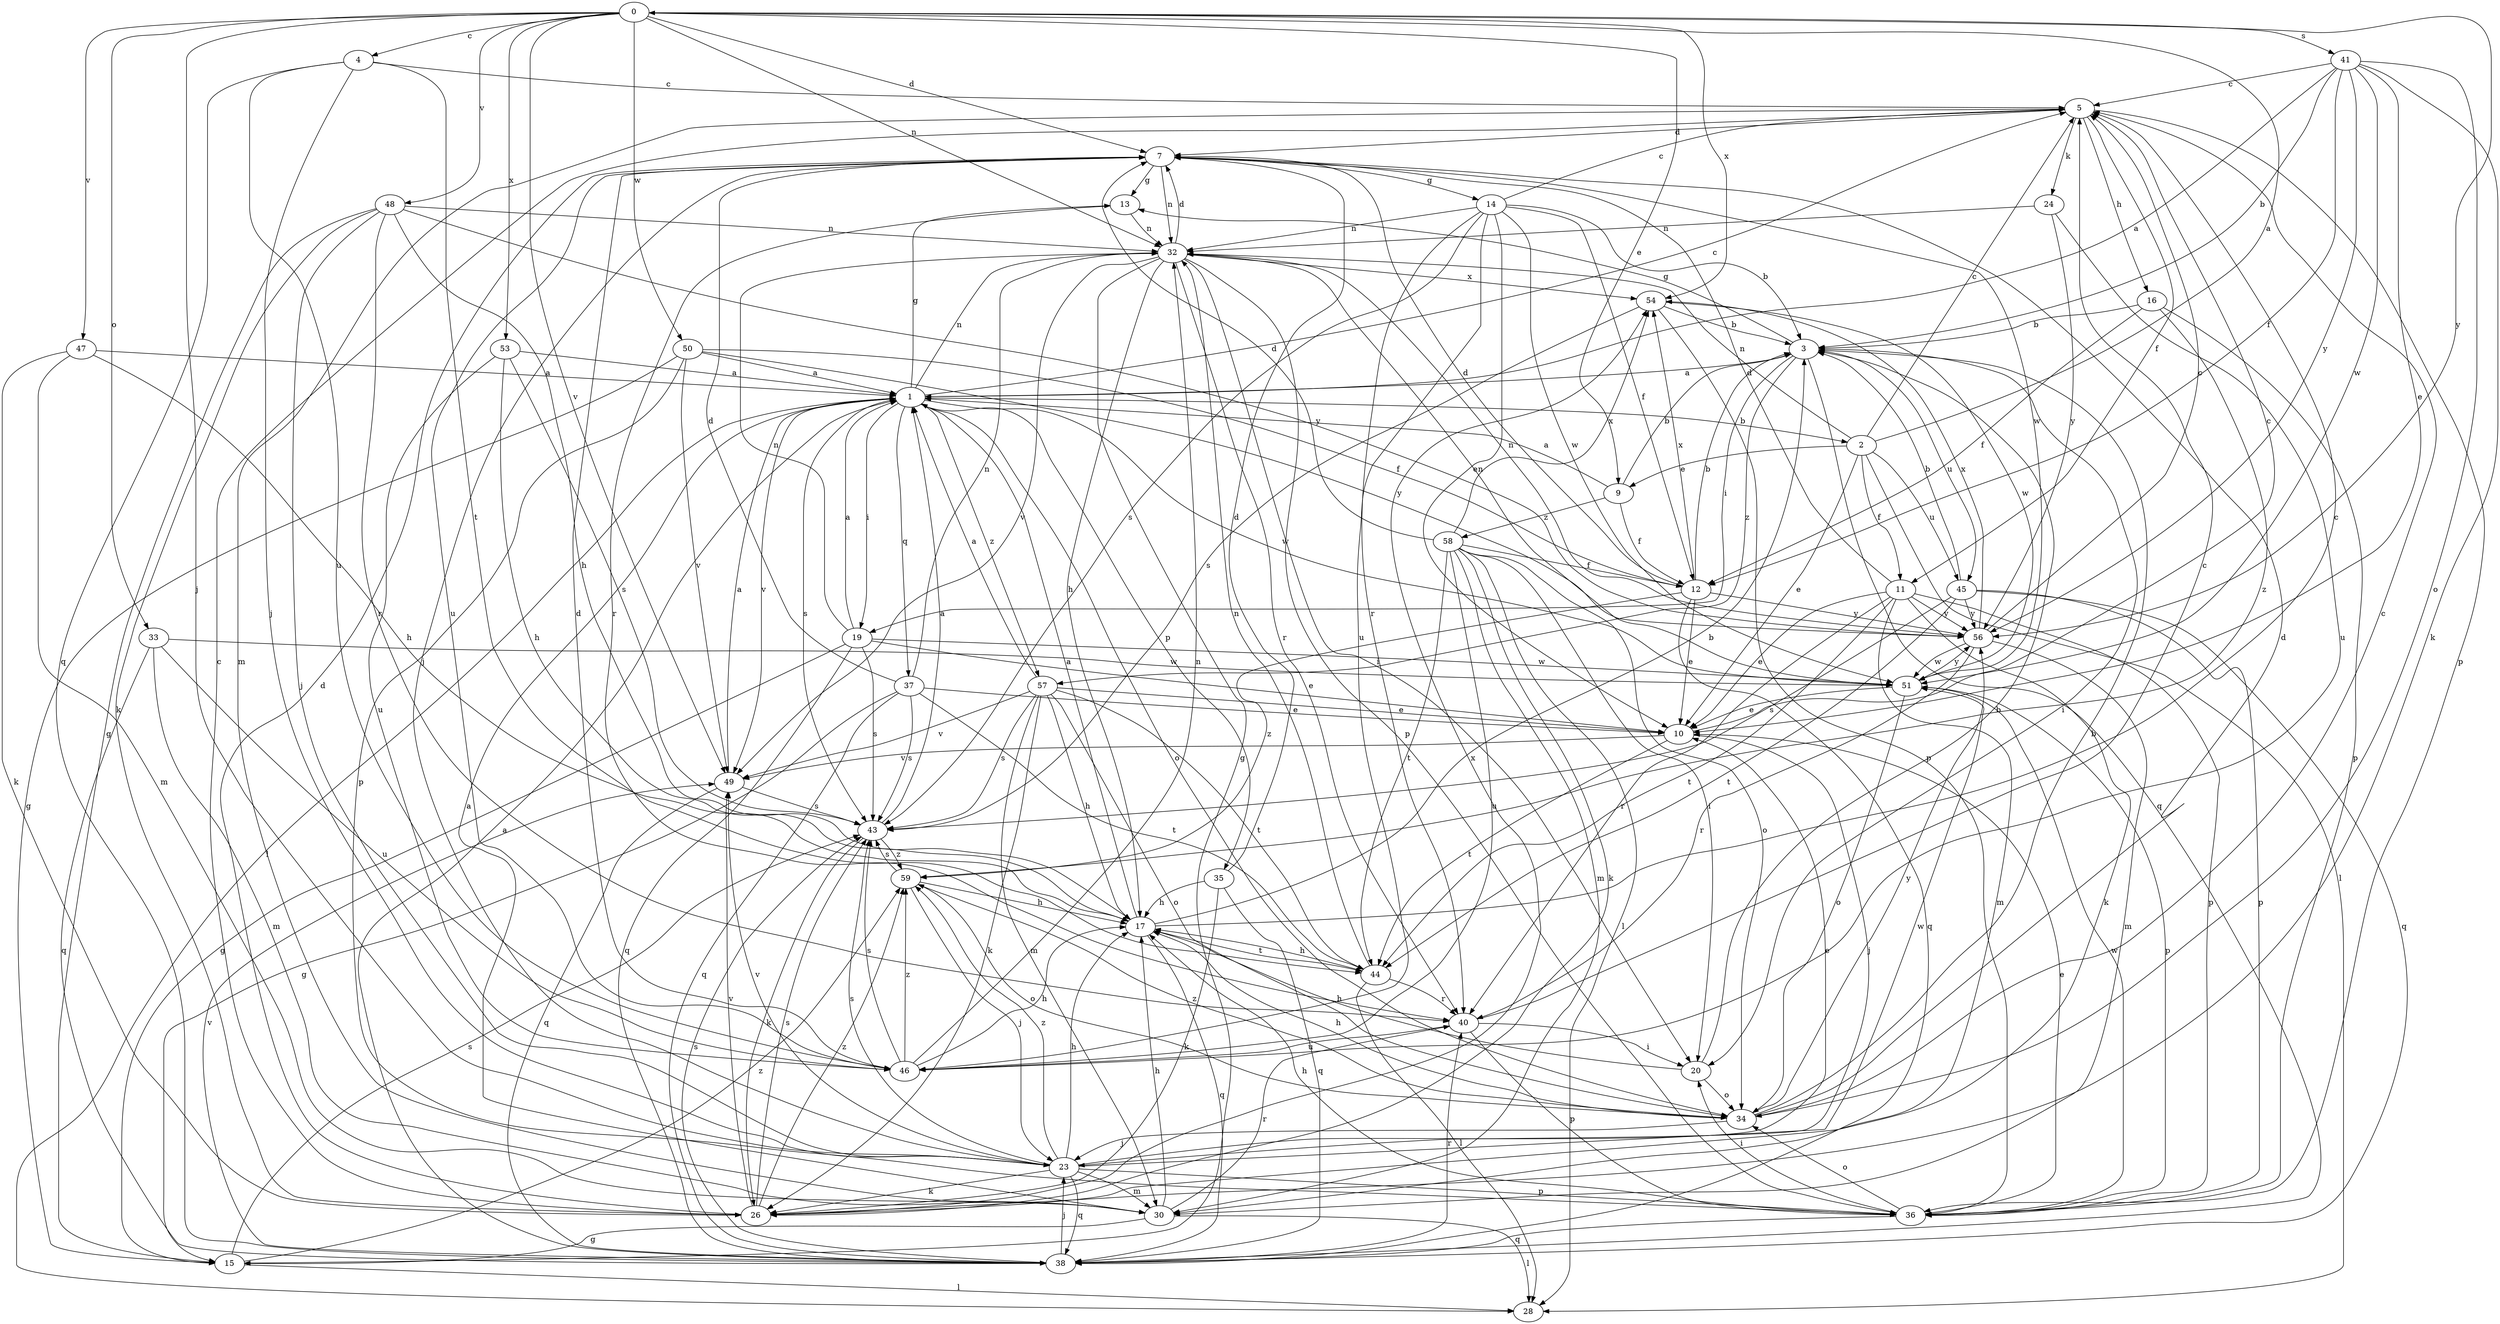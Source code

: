 strict digraph  {
0;
1;
2;
3;
4;
5;
7;
9;
10;
11;
12;
13;
14;
15;
16;
17;
19;
20;
23;
24;
26;
28;
30;
32;
33;
34;
35;
36;
37;
38;
40;
41;
43;
44;
45;
46;
47;
48;
49;
50;
51;
53;
54;
56;
57;
58;
59;
0 -> 4  [label=c];
0 -> 7  [label=d];
0 -> 9  [label=e];
0 -> 23  [label=j];
0 -> 32  [label=n];
0 -> 33  [label=o];
0 -> 41  [label=s];
0 -> 47  [label=v];
0 -> 48  [label=v];
0 -> 49  [label=v];
0 -> 50  [label=w];
0 -> 53  [label=x];
0 -> 54  [label=x];
0 -> 56  [label=y];
1 -> 2  [label=b];
1 -> 5  [label=c];
1 -> 13  [label=g];
1 -> 19  [label=i];
1 -> 28  [label=l];
1 -> 32  [label=n];
1 -> 34  [label=o];
1 -> 35  [label=p];
1 -> 37  [label=q];
1 -> 43  [label=s];
1 -> 49  [label=v];
1 -> 51  [label=w];
1 -> 57  [label=z];
2 -> 0  [label=a];
2 -> 5  [label=c];
2 -> 9  [label=e];
2 -> 10  [label=e];
2 -> 11  [label=f];
2 -> 28  [label=l];
2 -> 32  [label=n];
2 -> 45  [label=u];
3 -> 1  [label=a];
3 -> 13  [label=g];
3 -> 19  [label=i];
3 -> 20  [label=i];
3 -> 38  [label=q];
3 -> 45  [label=u];
3 -> 57  [label=z];
4 -> 5  [label=c];
4 -> 23  [label=j];
4 -> 38  [label=q];
4 -> 44  [label=t];
4 -> 46  [label=u];
5 -> 7  [label=d];
5 -> 11  [label=f];
5 -> 16  [label=h];
5 -> 24  [label=k];
5 -> 30  [label=m];
5 -> 36  [label=p];
7 -> 13  [label=g];
7 -> 14  [label=g];
7 -> 23  [label=j];
7 -> 32  [label=n];
7 -> 46  [label=u];
7 -> 51  [label=w];
9 -> 1  [label=a];
9 -> 3  [label=b];
9 -> 12  [label=f];
9 -> 58  [label=z];
10 -> 5  [label=c];
10 -> 23  [label=j];
10 -> 44  [label=t];
10 -> 49  [label=v];
11 -> 7  [label=d];
11 -> 10  [label=e];
11 -> 26  [label=k];
11 -> 30  [label=m];
11 -> 36  [label=p];
11 -> 40  [label=r];
11 -> 44  [label=t];
11 -> 56  [label=y];
12 -> 3  [label=b];
12 -> 7  [label=d];
12 -> 10  [label=e];
12 -> 38  [label=q];
12 -> 54  [label=x];
12 -> 56  [label=y];
12 -> 59  [label=z];
13 -> 32  [label=n];
13 -> 40  [label=r];
14 -> 3  [label=b];
14 -> 5  [label=c];
14 -> 10  [label=e];
14 -> 12  [label=f];
14 -> 32  [label=n];
14 -> 40  [label=r];
14 -> 43  [label=s];
14 -> 46  [label=u];
14 -> 51  [label=w];
15 -> 28  [label=l];
15 -> 43  [label=s];
15 -> 59  [label=z];
16 -> 3  [label=b];
16 -> 12  [label=f];
16 -> 36  [label=p];
16 -> 59  [label=z];
17 -> 1  [label=a];
17 -> 3  [label=b];
17 -> 5  [label=c];
17 -> 38  [label=q];
17 -> 44  [label=t];
19 -> 1  [label=a];
19 -> 10  [label=e];
19 -> 15  [label=g];
19 -> 32  [label=n];
19 -> 38  [label=q];
19 -> 43  [label=s];
19 -> 51  [label=w];
20 -> 3  [label=b];
20 -> 17  [label=h];
20 -> 34  [label=o];
23 -> 10  [label=e];
23 -> 17  [label=h];
23 -> 26  [label=k];
23 -> 30  [label=m];
23 -> 36  [label=p];
23 -> 38  [label=q];
23 -> 43  [label=s];
23 -> 49  [label=v];
23 -> 51  [label=w];
23 -> 59  [label=z];
24 -> 32  [label=n];
24 -> 46  [label=u];
24 -> 56  [label=y];
26 -> 5  [label=c];
26 -> 7  [label=d];
26 -> 43  [label=s];
26 -> 49  [label=v];
26 -> 54  [label=x];
26 -> 59  [label=z];
30 -> 1  [label=a];
30 -> 15  [label=g];
30 -> 17  [label=h];
30 -> 28  [label=l];
30 -> 40  [label=r];
32 -> 7  [label=d];
32 -> 15  [label=g];
32 -> 17  [label=h];
32 -> 20  [label=i];
32 -> 36  [label=p];
32 -> 40  [label=r];
32 -> 49  [label=v];
32 -> 54  [label=x];
33 -> 30  [label=m];
33 -> 38  [label=q];
33 -> 46  [label=u];
33 -> 51  [label=w];
34 -> 3  [label=b];
34 -> 5  [label=c];
34 -> 7  [label=d];
34 -> 17  [label=h];
34 -> 23  [label=j];
34 -> 56  [label=y];
34 -> 59  [label=z];
35 -> 7  [label=d];
35 -> 17  [label=h];
35 -> 26  [label=k];
35 -> 38  [label=q];
36 -> 10  [label=e];
36 -> 17  [label=h];
36 -> 20  [label=i];
36 -> 34  [label=o];
36 -> 38  [label=q];
36 -> 51  [label=w];
37 -> 7  [label=d];
37 -> 10  [label=e];
37 -> 15  [label=g];
37 -> 32  [label=n];
37 -> 38  [label=q];
37 -> 43  [label=s];
37 -> 44  [label=t];
38 -> 1  [label=a];
38 -> 23  [label=j];
38 -> 40  [label=r];
38 -> 43  [label=s];
38 -> 49  [label=v];
40 -> 5  [label=c];
40 -> 20  [label=i];
40 -> 36  [label=p];
40 -> 46  [label=u];
41 -> 1  [label=a];
41 -> 3  [label=b];
41 -> 5  [label=c];
41 -> 10  [label=e];
41 -> 12  [label=f];
41 -> 26  [label=k];
41 -> 34  [label=o];
41 -> 51  [label=w];
41 -> 56  [label=y];
43 -> 1  [label=a];
43 -> 26  [label=k];
43 -> 59  [label=z];
44 -> 17  [label=h];
44 -> 28  [label=l];
44 -> 32  [label=n];
44 -> 40  [label=r];
45 -> 3  [label=b];
45 -> 36  [label=p];
45 -> 38  [label=q];
45 -> 43  [label=s];
45 -> 44  [label=t];
45 -> 56  [label=y];
46 -> 7  [label=d];
46 -> 17  [label=h];
46 -> 32  [label=n];
46 -> 43  [label=s];
46 -> 59  [label=z];
47 -> 1  [label=a];
47 -> 17  [label=h];
47 -> 26  [label=k];
47 -> 30  [label=m];
48 -> 15  [label=g];
48 -> 17  [label=h];
48 -> 23  [label=j];
48 -> 26  [label=k];
48 -> 32  [label=n];
48 -> 40  [label=r];
48 -> 56  [label=y];
49 -> 1  [label=a];
49 -> 38  [label=q];
49 -> 43  [label=s];
50 -> 1  [label=a];
50 -> 12  [label=f];
50 -> 15  [label=g];
50 -> 36  [label=p];
50 -> 49  [label=v];
50 -> 56  [label=y];
51 -> 10  [label=e];
51 -> 32  [label=n];
51 -> 34  [label=o];
51 -> 36  [label=p];
51 -> 56  [label=y];
53 -> 1  [label=a];
53 -> 17  [label=h];
53 -> 43  [label=s];
53 -> 46  [label=u];
54 -> 3  [label=b];
54 -> 36  [label=p];
54 -> 43  [label=s];
54 -> 51  [label=w];
56 -> 5  [label=c];
56 -> 30  [label=m];
56 -> 32  [label=n];
56 -> 40  [label=r];
56 -> 51  [label=w];
56 -> 54  [label=x];
57 -> 1  [label=a];
57 -> 10  [label=e];
57 -> 17  [label=h];
57 -> 26  [label=k];
57 -> 30  [label=m];
57 -> 34  [label=o];
57 -> 43  [label=s];
57 -> 44  [label=t];
57 -> 49  [label=v];
58 -> 7  [label=d];
58 -> 12  [label=f];
58 -> 20  [label=i];
58 -> 26  [label=k];
58 -> 28  [label=l];
58 -> 30  [label=m];
58 -> 34  [label=o];
58 -> 44  [label=t];
58 -> 46  [label=u];
58 -> 54  [label=x];
59 -> 17  [label=h];
59 -> 23  [label=j];
59 -> 34  [label=o];
59 -> 43  [label=s];
}
